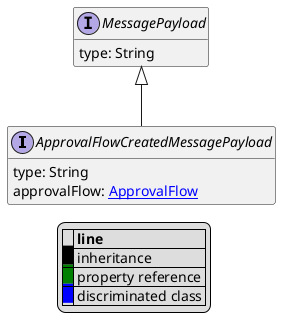 @startuml

hide empty fields
hide empty methods
legend
|= |= line |
|<back:black>   </back>| inheritance |
|<back:green>   </back>| property reference |
|<back:blue>   </back>| discriminated class |
endlegend
interface ApprovalFlowCreatedMessagePayload [[ApprovalFlowCreatedMessagePayload.svg]] extends MessagePayload {
    type: String
    approvalFlow: [[ApprovalFlow.svg ApprovalFlow]]
}
interface MessagePayload [[MessagePayload.svg]]  {
    type: String
}





@enduml
